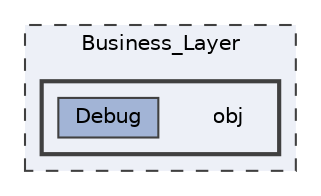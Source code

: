 digraph "Business_Layer/obj"
{
 // LATEX_PDF_SIZE
  bgcolor="transparent";
  edge [fontname=Helvetica,fontsize=10,labelfontname=Helvetica,labelfontsize=10];
  node [fontname=Helvetica,fontsize=10,shape=box,height=0.2,width=0.4];
  compound=true
  subgraph clusterdir_bcfe64be0f18eb0ef41b20774b3e0653 {
    graph [ bgcolor="#edf0f7", pencolor="grey25", label="Business_Layer", fontname=Helvetica,fontsize=10 style="filled,dashed", URL="dir_bcfe64be0f18eb0ef41b20774b3e0653.html",tooltip=""]
  subgraph clusterdir_8fb47aebc53c56df70681aeab3edfcc8 {
    graph [ bgcolor="#edf0f7", pencolor="grey25", label="", fontname=Helvetica,fontsize=10 style="filled,bold", URL="dir_8fb47aebc53c56df70681aeab3edfcc8.html",tooltip=""]
    dir_8fb47aebc53c56df70681aeab3edfcc8 [shape=plaintext, label="obj"];
  dir_0225fcb448548d898d2d583c91a9467e [label="Debug", fillcolor="#a2b4d6", color="grey25", style="filled", URL="dir_0225fcb448548d898d2d583c91a9467e.html",tooltip=""];
  }
  }
}
